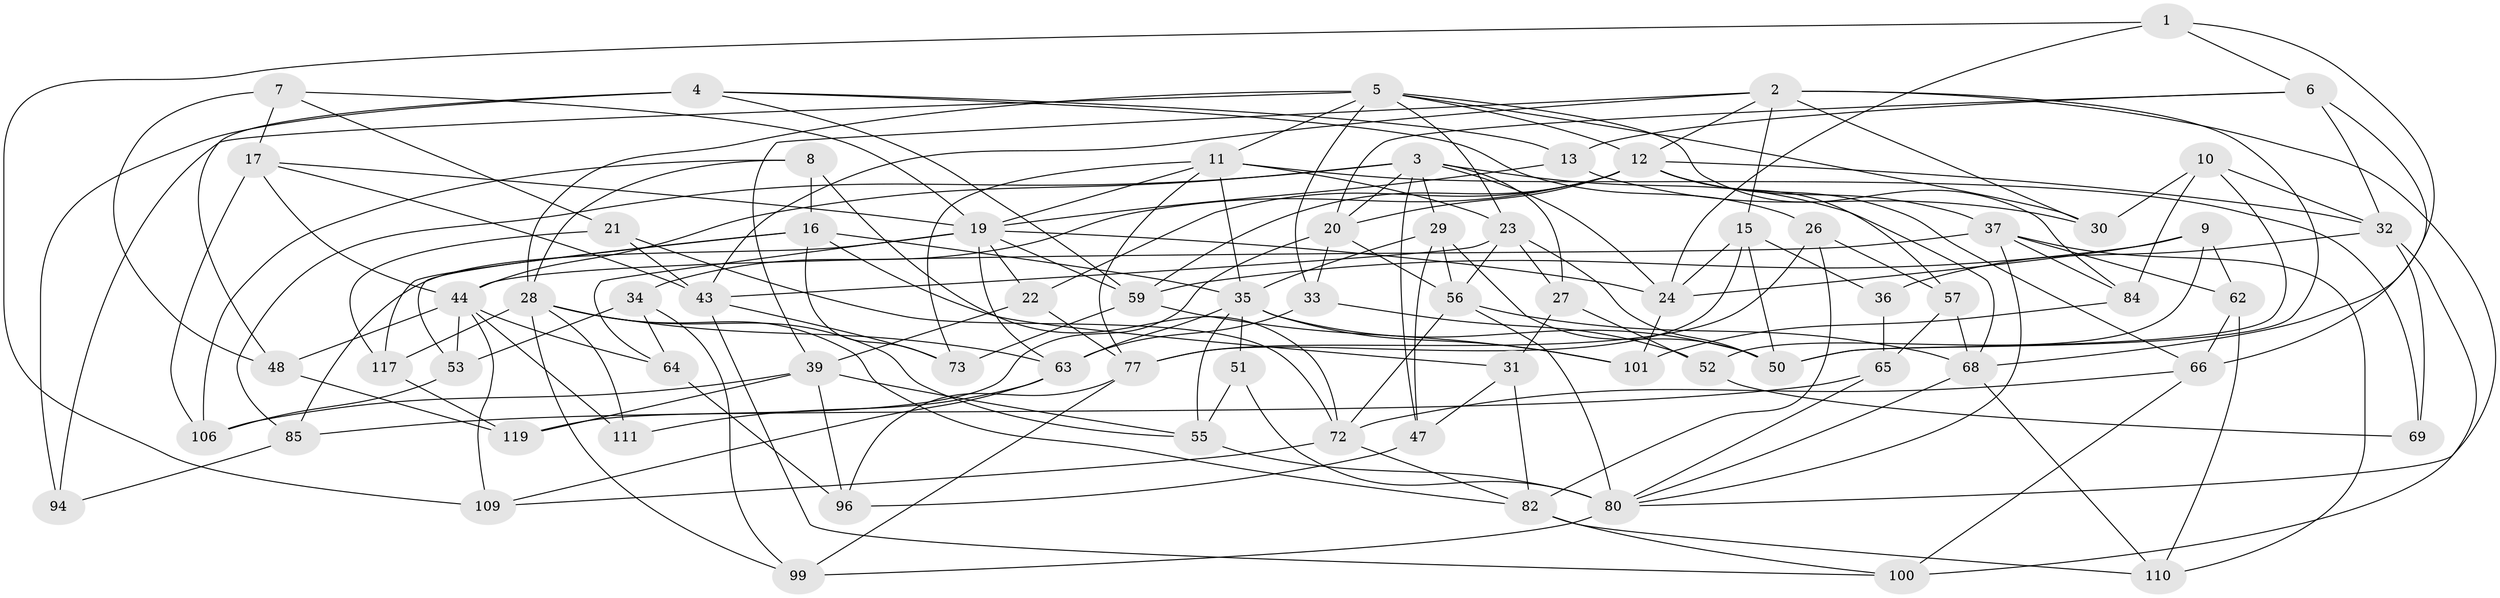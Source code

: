 // original degree distribution, {4: 1.0}
// Generated by graph-tools (version 1.1) at 2025/20/03/04/25 18:20:47]
// undirected, 72 vertices, 182 edges
graph export_dot {
graph [start="1"]
  node [color=gray90,style=filled];
  1;
  2 [super="+118"];
  3 [super="+97+18"];
  4 [super="+75"];
  5 [super="+102+116"];
  6 [super="+25"];
  7;
  8;
  9;
  10;
  11 [super="+14+93"];
  12 [super="+54+91"];
  13;
  15 [super="+103"];
  16 [super="+41"];
  17 [super="+38"];
  19 [super="+61+49"];
  20 [super="+42"];
  21;
  22;
  23 [super="+115"];
  24 [super="+95"];
  26;
  27;
  28 [super="+87+113"];
  29 [super="+67"];
  30;
  31;
  32 [super="+40"];
  33;
  34;
  35 [super="+88+46+105"];
  36;
  37 [super="+60"];
  39 [super="+45"];
  43 [super="+78"];
  44 [super="+90+70+112"];
  47;
  48;
  50 [super="+79+89"];
  51;
  52;
  53;
  55 [super="+74"];
  56 [super="+58"];
  57;
  59 [super="+98"];
  62;
  63 [super="+71"];
  64;
  65;
  66 [super="+83"];
  68 [super="+76"];
  69;
  72 [super="+81"];
  73;
  77 [super="+104"];
  80 [super="+86"];
  82 [super="+114"];
  84;
  85;
  94;
  96;
  99;
  100;
  101;
  106;
  109;
  110;
  111;
  117;
  119;
  1 -- 109;
  1 -- 68;
  1 -- 6;
  1 -- 24;
  2 -- 50 [weight=2];
  2 -- 30;
  2 -- 15;
  2 -- 39;
  2 -- 12;
  2 -- 80;
  2 -- 43;
  3 -- 47;
  3 -- 27;
  3 -- 85;
  3 -- 68;
  3 -- 24;
  3 -- 29;
  3 -- 20;
  3 -- 44;
  4 -- 94 [weight=2];
  4 -- 48;
  4 -- 59;
  4 -- 26;
  4 -- 13;
  5 -- 84;
  5 -- 30;
  5 -- 33;
  5 -- 11;
  5 -- 28;
  5 -- 94;
  5 -- 23;
  5 -- 12;
  6 -- 66 [weight=2];
  6 -- 20;
  6 -- 32;
  6 -- 13;
  7 -- 17;
  7 -- 19;
  7 -- 48;
  7 -- 21;
  8 -- 106;
  8 -- 16;
  8 -- 72;
  8 -- 28;
  9 -- 52;
  9 -- 62;
  9 -- 24;
  9 -- 59;
  10 -- 84;
  10 -- 50;
  10 -- 30;
  10 -- 32;
  11 -- 69 [weight=2];
  11 -- 19;
  11 -- 73;
  11 -- 23;
  11 -- 35;
  11 -- 77;
  12 -- 57;
  12 -- 34;
  12 -- 66;
  12 -- 37;
  12 -- 59;
  12 -- 32;
  12 -- 20;
  12 -- 22;
  13 -- 30;
  13 -- 19;
  15 -- 36 [weight=2];
  15 -- 77;
  15 -- 50;
  15 -- 24;
  16 -- 31;
  16 -- 53;
  16 -- 73;
  16 -- 117;
  16 -- 35;
  17 -- 106;
  17 -- 44 [weight=2];
  17 -- 19;
  17 -- 43;
  19 -- 64;
  19 -- 59;
  19 -- 63;
  19 -- 85;
  19 -- 22;
  19 -- 24;
  20 -- 33;
  20 -- 119;
  20 -- 56;
  21 -- 117;
  21 -- 43;
  21 -- 72;
  22 -- 77;
  22 -- 39;
  23 -- 43;
  23 -- 56;
  23 -- 27;
  23 -- 50;
  24 -- 101;
  26 -- 57;
  26 -- 82;
  26 -- 77;
  27 -- 31;
  27 -- 52;
  28 -- 117;
  28 -- 82;
  28 -- 99;
  28 -- 63;
  28 -- 111;
  28 -- 55;
  29 -- 35;
  29 -- 50 [weight=2];
  29 -- 56;
  29 -- 47;
  31 -- 82;
  31 -- 47;
  32 -- 100;
  32 -- 36;
  32 -- 69;
  33 -- 52;
  33 -- 63;
  34 -- 99;
  34 -- 64;
  34 -- 53;
  35 -- 51;
  35 -- 63;
  35 -- 50;
  35 -- 101;
  35 -- 55;
  36 -- 65;
  37 -- 84;
  37 -- 110;
  37 -- 62;
  37 -- 80;
  37 -- 44;
  39 -- 96;
  39 -- 119;
  39 -- 106;
  39 -- 55;
  43 -- 100;
  43 -- 73;
  44 -- 109;
  44 -- 48;
  44 -- 53;
  44 -- 111 [weight=2];
  44 -- 64;
  47 -- 96;
  48 -- 119;
  51 -- 80;
  51 -- 55 [weight=2];
  52 -- 69;
  53 -- 106;
  55 -- 80;
  56 -- 68;
  56 -- 72;
  56 -- 80;
  57 -- 65;
  57 -- 68;
  59 -- 101;
  59 -- 73;
  62 -- 110;
  62 -- 66;
  63 -- 109;
  63 -- 111;
  64 -- 96;
  65 -- 85;
  65 -- 80;
  66 -- 72;
  66 -- 100;
  68 -- 110;
  68 -- 80;
  72 -- 109;
  72 -- 82;
  77 -- 96;
  77 -- 99;
  80 -- 99;
  82 -- 100;
  82 -- 110;
  84 -- 101;
  85 -- 94;
  117 -- 119;
}
